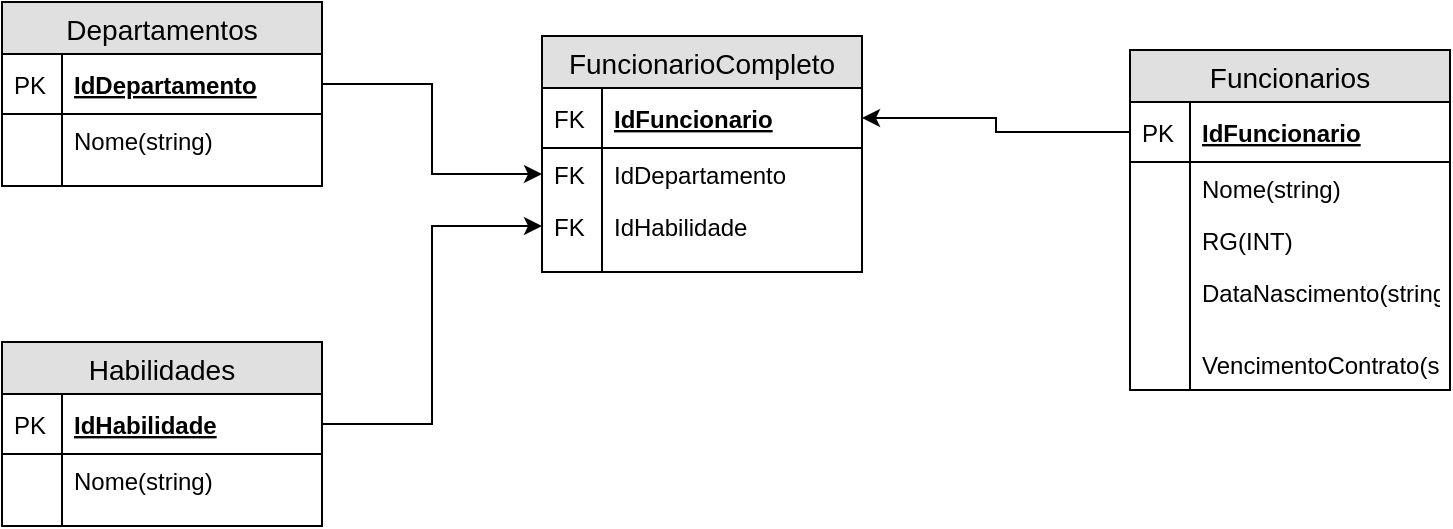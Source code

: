 <mxfile version="10.9.5" type="device"><diagram id="XsCYj3CVMxjoJu_foY9-" name="Lógico"><mxGraphModel dx="1005" dy="644" grid="1" gridSize="10" guides="1" tooltips="1" connect="1" arrows="1" fold="1" page="1" pageScale="1" pageWidth="1169" pageHeight="827" math="0" shadow="0"><root><mxCell id="0"/><mxCell id="1" parent="0"/><mxCell id="nbxjGcA7-KZHwPcIfBJ0-1" value="Departamentos" style="swimlane;fontStyle=0;childLayout=stackLayout;horizontal=1;startSize=26;fillColor=#e0e0e0;horizontalStack=0;resizeParent=1;resizeParentMax=0;resizeLast=0;collapsible=1;marginBottom=0;swimlaneFillColor=#ffffff;align=center;fontSize=14;" vertex="1" parent="1"><mxGeometry x="20" y="20" width="160" height="92" as="geometry"/></mxCell><mxCell id="nbxjGcA7-KZHwPcIfBJ0-2" value="IdDepartamento" style="shape=partialRectangle;top=0;left=0;right=0;bottom=1;align=left;verticalAlign=middle;fillColor=none;spacingLeft=34;spacingRight=4;overflow=hidden;rotatable=0;points=[[0,0.5],[1,0.5]];portConstraint=eastwest;dropTarget=0;fontStyle=5;fontSize=12;" vertex="1" parent="nbxjGcA7-KZHwPcIfBJ0-1"><mxGeometry y="26" width="160" height="30" as="geometry"/></mxCell><mxCell id="nbxjGcA7-KZHwPcIfBJ0-3" value="PK" style="shape=partialRectangle;top=0;left=0;bottom=0;fillColor=none;align=left;verticalAlign=middle;spacingLeft=4;spacingRight=4;overflow=hidden;rotatable=0;points=[];portConstraint=eastwest;part=1;fontSize=12;" vertex="1" connectable="0" parent="nbxjGcA7-KZHwPcIfBJ0-2"><mxGeometry width="30" height="30" as="geometry"/></mxCell><mxCell id="nbxjGcA7-KZHwPcIfBJ0-4" value="Nome(string)" style="shape=partialRectangle;top=0;left=0;right=0;bottom=0;align=left;verticalAlign=top;fillColor=none;spacingLeft=34;spacingRight=4;overflow=hidden;rotatable=0;points=[[0,0.5],[1,0.5]];portConstraint=eastwest;dropTarget=0;fontSize=12;" vertex="1" parent="nbxjGcA7-KZHwPcIfBJ0-1"><mxGeometry y="56" width="160" height="26" as="geometry"/></mxCell><mxCell id="nbxjGcA7-KZHwPcIfBJ0-5" value="" style="shape=partialRectangle;top=0;left=0;bottom=0;fillColor=none;align=left;verticalAlign=top;spacingLeft=4;spacingRight=4;overflow=hidden;rotatable=0;points=[];portConstraint=eastwest;part=1;fontSize=12;" vertex="1" connectable="0" parent="nbxjGcA7-KZHwPcIfBJ0-4"><mxGeometry width="30" height="26" as="geometry"/></mxCell><mxCell id="nbxjGcA7-KZHwPcIfBJ0-10" value="" style="shape=partialRectangle;top=0;left=0;right=0;bottom=0;align=left;verticalAlign=top;fillColor=none;spacingLeft=34;spacingRight=4;overflow=hidden;rotatable=0;points=[[0,0.5],[1,0.5]];portConstraint=eastwest;dropTarget=0;fontSize=12;" vertex="1" parent="nbxjGcA7-KZHwPcIfBJ0-1"><mxGeometry y="82" width="160" height="10" as="geometry"/></mxCell><mxCell id="nbxjGcA7-KZHwPcIfBJ0-11" value="" style="shape=partialRectangle;top=0;left=0;bottom=0;fillColor=none;align=left;verticalAlign=top;spacingLeft=4;spacingRight=4;overflow=hidden;rotatable=0;points=[];portConstraint=eastwest;part=1;fontSize=12;" vertex="1" connectable="0" parent="nbxjGcA7-KZHwPcIfBJ0-10"><mxGeometry width="30" height="10" as="geometry"/></mxCell><mxCell id="nbxjGcA7-KZHwPcIfBJ0-12" value="Habilidades" style="swimlane;fontStyle=0;childLayout=stackLayout;horizontal=1;startSize=26;fillColor=#e0e0e0;horizontalStack=0;resizeParent=1;resizeParentMax=0;resizeLast=0;collapsible=1;marginBottom=0;swimlaneFillColor=#ffffff;align=center;fontSize=14;" vertex="1" parent="1"><mxGeometry x="20" y="190" width="160" height="92" as="geometry"/></mxCell><mxCell id="nbxjGcA7-KZHwPcIfBJ0-13" value="IdHabilidade" style="shape=partialRectangle;top=0;left=0;right=0;bottom=1;align=left;verticalAlign=middle;fillColor=none;spacingLeft=34;spacingRight=4;overflow=hidden;rotatable=0;points=[[0,0.5],[1,0.5]];portConstraint=eastwest;dropTarget=0;fontStyle=5;fontSize=12;" vertex="1" parent="nbxjGcA7-KZHwPcIfBJ0-12"><mxGeometry y="26" width="160" height="30" as="geometry"/></mxCell><mxCell id="nbxjGcA7-KZHwPcIfBJ0-14" value="PK" style="shape=partialRectangle;top=0;left=0;bottom=0;fillColor=none;align=left;verticalAlign=middle;spacingLeft=4;spacingRight=4;overflow=hidden;rotatable=0;points=[];portConstraint=eastwest;part=1;fontSize=12;" vertex="1" connectable="0" parent="nbxjGcA7-KZHwPcIfBJ0-13"><mxGeometry width="30" height="30" as="geometry"/></mxCell><mxCell id="nbxjGcA7-KZHwPcIfBJ0-15" value="Nome(string)" style="shape=partialRectangle;top=0;left=0;right=0;bottom=0;align=left;verticalAlign=top;fillColor=none;spacingLeft=34;spacingRight=4;overflow=hidden;rotatable=0;points=[[0,0.5],[1,0.5]];portConstraint=eastwest;dropTarget=0;fontSize=12;" vertex="1" parent="nbxjGcA7-KZHwPcIfBJ0-12"><mxGeometry y="56" width="160" height="26" as="geometry"/></mxCell><mxCell id="nbxjGcA7-KZHwPcIfBJ0-16" value="" style="shape=partialRectangle;top=0;left=0;bottom=0;fillColor=none;align=left;verticalAlign=top;spacingLeft=4;spacingRight=4;overflow=hidden;rotatable=0;points=[];portConstraint=eastwest;part=1;fontSize=12;" vertex="1" connectable="0" parent="nbxjGcA7-KZHwPcIfBJ0-15"><mxGeometry width="30" height="26" as="geometry"/></mxCell><mxCell id="nbxjGcA7-KZHwPcIfBJ0-21" value="" style="shape=partialRectangle;top=0;left=0;right=0;bottom=0;align=left;verticalAlign=top;fillColor=none;spacingLeft=34;spacingRight=4;overflow=hidden;rotatable=0;points=[[0,0.5],[1,0.5]];portConstraint=eastwest;dropTarget=0;fontSize=12;" vertex="1" parent="nbxjGcA7-KZHwPcIfBJ0-12"><mxGeometry y="82" width="160" height="10" as="geometry"/></mxCell><mxCell id="nbxjGcA7-KZHwPcIfBJ0-22" value="" style="shape=partialRectangle;top=0;left=0;bottom=0;fillColor=none;align=left;verticalAlign=top;spacingLeft=4;spacingRight=4;overflow=hidden;rotatable=0;points=[];portConstraint=eastwest;part=1;fontSize=12;" vertex="1" connectable="0" parent="nbxjGcA7-KZHwPcIfBJ0-21"><mxGeometry width="30" height="10" as="geometry"/></mxCell><mxCell id="nbxjGcA7-KZHwPcIfBJ0-23" value="Funcionarios" style="swimlane;fontStyle=0;childLayout=stackLayout;horizontal=1;startSize=26;fillColor=#e0e0e0;horizontalStack=0;resizeParent=1;resizeParentMax=0;resizeLast=0;collapsible=1;marginBottom=0;swimlaneFillColor=#ffffff;align=center;fontSize=14;" vertex="1" parent="1"><mxGeometry x="584" y="44" width="160" height="170" as="geometry"/></mxCell><mxCell id="nbxjGcA7-KZHwPcIfBJ0-24" value="IdFuncionario" style="shape=partialRectangle;top=0;left=0;right=0;bottom=1;align=left;verticalAlign=middle;fillColor=none;spacingLeft=34;spacingRight=4;overflow=hidden;rotatable=0;points=[[0,0.5],[1,0.5]];portConstraint=eastwest;dropTarget=0;fontStyle=5;fontSize=12;" vertex="1" parent="nbxjGcA7-KZHwPcIfBJ0-23"><mxGeometry y="26" width="160" height="30" as="geometry"/></mxCell><mxCell id="nbxjGcA7-KZHwPcIfBJ0-25" value="PK" style="shape=partialRectangle;top=0;left=0;bottom=0;fillColor=none;align=left;verticalAlign=middle;spacingLeft=4;spacingRight=4;overflow=hidden;rotatable=0;points=[];portConstraint=eastwest;part=1;fontSize=12;" vertex="1" connectable="0" parent="nbxjGcA7-KZHwPcIfBJ0-24"><mxGeometry width="30" height="30" as="geometry"/></mxCell><mxCell id="nbxjGcA7-KZHwPcIfBJ0-26" value="Nome(string)" style="shape=partialRectangle;top=0;left=0;right=0;bottom=0;align=left;verticalAlign=top;fillColor=none;spacingLeft=34;spacingRight=4;overflow=hidden;rotatable=0;points=[[0,0.5],[1,0.5]];portConstraint=eastwest;dropTarget=0;fontSize=12;" vertex="1" parent="nbxjGcA7-KZHwPcIfBJ0-23"><mxGeometry y="56" width="160" height="26" as="geometry"/></mxCell><mxCell id="nbxjGcA7-KZHwPcIfBJ0-27" value="" style="shape=partialRectangle;top=0;left=0;bottom=0;fillColor=none;align=left;verticalAlign=top;spacingLeft=4;spacingRight=4;overflow=hidden;rotatable=0;points=[];portConstraint=eastwest;part=1;fontSize=12;" vertex="1" connectable="0" parent="nbxjGcA7-KZHwPcIfBJ0-26"><mxGeometry width="30" height="26" as="geometry"/></mxCell><mxCell id="nbxjGcA7-KZHwPcIfBJ0-28" value="RG(INT)" style="shape=partialRectangle;top=0;left=0;right=0;bottom=0;align=left;verticalAlign=top;fillColor=none;spacingLeft=34;spacingRight=4;overflow=hidden;rotatable=0;points=[[0,0.5],[1,0.5]];portConstraint=eastwest;dropTarget=0;fontSize=12;" vertex="1" parent="nbxjGcA7-KZHwPcIfBJ0-23"><mxGeometry y="82" width="160" height="26" as="geometry"/></mxCell><mxCell id="nbxjGcA7-KZHwPcIfBJ0-29" value="" style="shape=partialRectangle;top=0;left=0;bottom=0;fillColor=none;align=left;verticalAlign=top;spacingLeft=4;spacingRight=4;overflow=hidden;rotatable=0;points=[];portConstraint=eastwest;part=1;fontSize=12;" vertex="1" connectable="0" parent="nbxjGcA7-KZHwPcIfBJ0-28"><mxGeometry width="30" height="26" as="geometry"/></mxCell><mxCell id="nbxjGcA7-KZHwPcIfBJ0-30" value="DataNascimento(string)" style="shape=partialRectangle;top=0;left=0;right=0;bottom=0;align=left;verticalAlign=top;fillColor=none;spacingLeft=34;spacingRight=4;overflow=hidden;rotatable=0;points=[[0,0.5],[1,0.5]];portConstraint=eastwest;dropTarget=0;fontSize=12;" vertex="1" parent="nbxjGcA7-KZHwPcIfBJ0-23"><mxGeometry y="108" width="160" height="26" as="geometry"/></mxCell><mxCell id="nbxjGcA7-KZHwPcIfBJ0-31" value="" style="shape=partialRectangle;top=0;left=0;bottom=0;fillColor=none;align=left;verticalAlign=top;spacingLeft=4;spacingRight=4;overflow=hidden;rotatable=0;points=[];portConstraint=eastwest;part=1;fontSize=12;" vertex="1" connectable="0" parent="nbxjGcA7-KZHwPcIfBJ0-30"><mxGeometry width="30" height="26" as="geometry"/></mxCell><mxCell id="nbxjGcA7-KZHwPcIfBJ0-32" value="" style="shape=partialRectangle;top=0;left=0;right=0;bottom=0;align=left;verticalAlign=top;fillColor=none;spacingLeft=34;spacingRight=4;overflow=hidden;rotatable=0;points=[[0,0.5],[1,0.5]];portConstraint=eastwest;dropTarget=0;fontSize=12;" vertex="1" parent="nbxjGcA7-KZHwPcIfBJ0-23"><mxGeometry y="134" width="160" height="10" as="geometry"/></mxCell><mxCell id="nbxjGcA7-KZHwPcIfBJ0-33" value="" style="shape=partialRectangle;top=0;left=0;bottom=0;fillColor=none;align=left;verticalAlign=top;spacingLeft=4;spacingRight=4;overflow=hidden;rotatable=0;points=[];portConstraint=eastwest;part=1;fontSize=12;" vertex="1" connectable="0" parent="nbxjGcA7-KZHwPcIfBJ0-32"><mxGeometry width="30" height="10" as="geometry"/></mxCell><mxCell id="nbxjGcA7-KZHwPcIfBJ0-34" value="VencimentoContrato(string)" style="shape=partialRectangle;top=0;left=0;right=0;bottom=0;align=left;verticalAlign=top;fillColor=none;spacingLeft=34;spacingRight=4;overflow=hidden;rotatable=0;points=[[0,0.5],[1,0.5]];portConstraint=eastwest;dropTarget=0;fontSize=12;" vertex="1" parent="nbxjGcA7-KZHwPcIfBJ0-23"><mxGeometry y="144" width="160" height="26" as="geometry"/></mxCell><mxCell id="nbxjGcA7-KZHwPcIfBJ0-35" value="" style="shape=partialRectangle;top=0;left=0;bottom=0;fillColor=none;align=left;verticalAlign=top;spacingLeft=4;spacingRight=4;overflow=hidden;rotatable=0;points=[];portConstraint=eastwest;part=1;fontSize=12;" vertex="1" connectable="0" parent="nbxjGcA7-KZHwPcIfBJ0-34"><mxGeometry width="30" height="26" as="geometry"/></mxCell><mxCell id="nbxjGcA7-KZHwPcIfBJ0-36" value="FuncionarioCompleto" style="swimlane;fontStyle=0;childLayout=stackLayout;horizontal=1;startSize=26;fillColor=#e0e0e0;horizontalStack=0;resizeParent=1;resizeParentMax=0;resizeLast=0;collapsible=1;marginBottom=0;swimlaneFillColor=#ffffff;align=center;fontSize=14;" vertex="1" parent="1"><mxGeometry x="290" y="37" width="160" height="118" as="geometry"/></mxCell><mxCell id="nbxjGcA7-KZHwPcIfBJ0-37" value="IdFuncionario" style="shape=partialRectangle;top=0;left=0;right=0;bottom=1;align=left;verticalAlign=middle;fillColor=none;spacingLeft=34;spacingRight=4;overflow=hidden;rotatable=0;points=[[0,0.5],[1,0.5]];portConstraint=eastwest;dropTarget=0;fontStyle=5;fontSize=12;" vertex="1" parent="nbxjGcA7-KZHwPcIfBJ0-36"><mxGeometry y="26" width="160" height="30" as="geometry"/></mxCell><mxCell id="nbxjGcA7-KZHwPcIfBJ0-38" value="FK" style="shape=partialRectangle;top=0;left=0;bottom=0;fillColor=none;align=left;verticalAlign=middle;spacingLeft=4;spacingRight=4;overflow=hidden;rotatable=0;points=[];portConstraint=eastwest;part=1;fontSize=12;" vertex="1" connectable="0" parent="nbxjGcA7-KZHwPcIfBJ0-37"><mxGeometry width="30" height="30" as="geometry"/></mxCell><mxCell id="nbxjGcA7-KZHwPcIfBJ0-39" value="IdDepartamento" style="shape=partialRectangle;top=0;left=0;right=0;bottom=0;align=left;verticalAlign=top;fillColor=none;spacingLeft=34;spacingRight=4;overflow=hidden;rotatable=0;points=[[0,0.5],[1,0.5]];portConstraint=eastwest;dropTarget=0;fontSize=12;" vertex="1" parent="nbxjGcA7-KZHwPcIfBJ0-36"><mxGeometry y="56" width="160" height="26" as="geometry"/></mxCell><mxCell id="nbxjGcA7-KZHwPcIfBJ0-40" value="FK" style="shape=partialRectangle;top=0;left=0;bottom=0;fillColor=none;align=left;verticalAlign=top;spacingLeft=4;spacingRight=4;overflow=hidden;rotatable=0;points=[];portConstraint=eastwest;part=1;fontSize=12;" vertex="1" connectable="0" parent="nbxjGcA7-KZHwPcIfBJ0-39"><mxGeometry width="30" height="26" as="geometry"/></mxCell><mxCell id="nbxjGcA7-KZHwPcIfBJ0-41" value="IdHabilidade" style="shape=partialRectangle;top=0;left=0;right=0;bottom=0;align=left;verticalAlign=top;fillColor=none;spacingLeft=34;spacingRight=4;overflow=hidden;rotatable=0;points=[[0,0.5],[1,0.5]];portConstraint=eastwest;dropTarget=0;fontSize=12;" vertex="1" parent="nbxjGcA7-KZHwPcIfBJ0-36"><mxGeometry y="82" width="160" height="26" as="geometry"/></mxCell><mxCell id="nbxjGcA7-KZHwPcIfBJ0-42" value="FK" style="shape=partialRectangle;top=0;left=0;bottom=0;fillColor=none;align=left;verticalAlign=top;spacingLeft=4;spacingRight=4;overflow=hidden;rotatable=0;points=[];portConstraint=eastwest;part=1;fontSize=12;" vertex="1" connectable="0" parent="nbxjGcA7-KZHwPcIfBJ0-41"><mxGeometry width="30" height="26" as="geometry"/></mxCell><mxCell id="nbxjGcA7-KZHwPcIfBJ0-45" value="" style="shape=partialRectangle;top=0;left=0;right=0;bottom=0;align=left;verticalAlign=top;fillColor=none;spacingLeft=34;spacingRight=4;overflow=hidden;rotatable=0;points=[[0,0.5],[1,0.5]];portConstraint=eastwest;dropTarget=0;fontSize=12;" vertex="1" parent="nbxjGcA7-KZHwPcIfBJ0-36"><mxGeometry y="108" width="160" height="10" as="geometry"/></mxCell><mxCell id="nbxjGcA7-KZHwPcIfBJ0-46" value="" style="shape=partialRectangle;top=0;left=0;bottom=0;fillColor=none;align=left;verticalAlign=top;spacingLeft=4;spacingRight=4;overflow=hidden;rotatable=0;points=[];portConstraint=eastwest;part=1;fontSize=12;" vertex="1" connectable="0" parent="nbxjGcA7-KZHwPcIfBJ0-45"><mxGeometry width="30" height="10" as="geometry"/></mxCell><mxCell id="nbxjGcA7-KZHwPcIfBJ0-47" style="edgeStyle=orthogonalEdgeStyle;rounded=0;orthogonalLoop=1;jettySize=auto;html=1;entryX=1;entryY=0.5;entryDx=0;entryDy=0;" edge="1" parent="1" source="nbxjGcA7-KZHwPcIfBJ0-24" target="nbxjGcA7-KZHwPcIfBJ0-37"><mxGeometry relative="1" as="geometry"/></mxCell><mxCell id="nbxjGcA7-KZHwPcIfBJ0-48" style="edgeStyle=orthogonalEdgeStyle;rounded=0;orthogonalLoop=1;jettySize=auto;html=1;entryX=0;entryY=0.5;entryDx=0;entryDy=0;" edge="1" parent="1" source="nbxjGcA7-KZHwPcIfBJ0-2" target="nbxjGcA7-KZHwPcIfBJ0-39"><mxGeometry relative="1" as="geometry"/></mxCell><mxCell id="nbxjGcA7-KZHwPcIfBJ0-49" style="edgeStyle=orthogonalEdgeStyle;rounded=0;orthogonalLoop=1;jettySize=auto;html=1;entryX=0;entryY=0.5;entryDx=0;entryDy=0;" edge="1" parent="1" source="nbxjGcA7-KZHwPcIfBJ0-13" target="nbxjGcA7-KZHwPcIfBJ0-41"><mxGeometry relative="1" as="geometry"/></mxCell></root></mxGraphModel></diagram><diagram id="2CwecW6Xgdy4x5lMCdMB" name="Conceitual"><mxGraphModel dx="838" dy="537" grid="1" gridSize="10" guides="1" tooltips="1" connect="1" arrows="1" fold="1" page="1" pageScale="1" pageWidth="1169" pageHeight="827" math="0" shadow="0"><root><mxCell id="kjUrA7bVAwCR4zUWGL67-0"/><mxCell id="kjUrA7bVAwCR4zUWGL67-1" parent="kjUrA7bVAwCR4zUWGL67-0"/><mxCell id="igYtlTTbTnv3algikclp-0" value="Departamentos" style="rounded=0;whiteSpace=wrap;html=1;" vertex="1" parent="kjUrA7bVAwCR4zUWGL67-1"><mxGeometry x="80" y="40" width="120" height="60" as="geometry"/></mxCell><mxCell id="igYtlTTbTnv3algikclp-2" value="Habilidades" style="rounded=0;whiteSpace=wrap;html=1;" vertex="1" parent="kjUrA7bVAwCR4zUWGL67-1"><mxGeometry x="80" y="120" width="120" height="60" as="geometry"/></mxCell><mxCell id="igYtlTTbTnv3algikclp-3" value="FuncionarioCompleto" style="rounded=0;whiteSpace=wrap;html=1;" vertex="1" parent="kjUrA7bVAwCR4zUWGL67-1"><mxGeometry x="320" y="40" width="120" height="60" as="geometry"/></mxCell><mxCell id="igYtlTTbTnv3algikclp-4" value="" style="edgeStyle=entityRelationEdgeStyle;fontSize=12;html=1;endArrow=ERoneToMany;entryX=0;entryY=0.5;entryDx=0;entryDy=0;exitX=1;exitY=0.5;exitDx=0;exitDy=0;" edge="1" parent="kjUrA7bVAwCR4zUWGL67-1" source="igYtlTTbTnv3algikclp-0" target="igYtlTTbTnv3algikclp-3"><mxGeometry width="100" height="100" relative="1" as="geometry"><mxPoint x="80" y="380" as="sourcePoint"/><mxPoint x="180" y="280" as="targetPoint"/></mxGeometry></mxCell><mxCell id="igYtlTTbTnv3algikclp-5" value="" style="edgeStyle=entityRelationEdgeStyle;fontSize=12;html=1;endArrow=ERmany;startArrow=ERmany;exitX=1;exitY=0.5;exitDx=0;exitDy=0;" edge="1" parent="kjUrA7bVAwCR4zUWGL67-1" source="igYtlTTbTnv3algikclp-2"><mxGeometry width="100" height="100" relative="1" as="geometry"><mxPoint x="80" y="380" as="sourcePoint"/><mxPoint x="320" y="70" as="targetPoint"/></mxGeometry></mxCell><mxCell id="igYtlTTbTnv3algikclp-6" value="N" style="text;html=1;strokeColor=none;fillColor=none;align=center;verticalAlign=middle;whiteSpace=wrap;rounded=0;" vertex="1" parent="kjUrA7bVAwCR4zUWGL67-1"><mxGeometry x="280" y="50" width="40" height="20" as="geometry"/></mxCell><mxCell id="igYtlTTbTnv3algikclp-7" value="N" style="text;html=1;strokeColor=none;fillColor=none;align=center;verticalAlign=middle;whiteSpace=wrap;rounded=0;" vertex="1" parent="kjUrA7bVAwCR4zUWGL67-1"><mxGeometry x="200" y="120" width="40" height="20" as="geometry"/></mxCell><mxCell id="igYtlTTbTnv3algikclp-8" value="1" style="text;html=1;strokeColor=none;fillColor=none;align=center;verticalAlign=middle;whiteSpace=wrap;rounded=0;" vertex="1" parent="kjUrA7bVAwCR4zUWGL67-1"><mxGeometry x="200" y="50" width="40" height="20" as="geometry"/></mxCell></root></mxGraphModel></diagram></mxfile>
